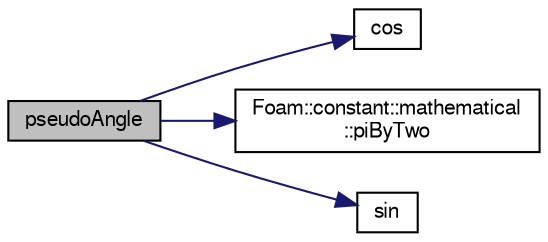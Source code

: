 digraph "pseudoAngle"
{
  bgcolor="transparent";
  edge [fontname="FreeSans",fontsize="10",labelfontname="FreeSans",labelfontsize="10"];
  node [fontname="FreeSans",fontsize="10",shape=record];
  rankdir="LR";
  Node128797 [label="pseudoAngle",height=0.2,width=0.4,color="black", fillcolor="grey75", style="filled", fontcolor="black"];
  Node128797 -> Node128798 [color="midnightblue",fontsize="10",style="solid",fontname="FreeSans"];
  Node128798 [label="cos",height=0.2,width=0.4,color="black",URL="$a21124.html#aebb41a148f7cf44b63e12f69e487e49f"];
  Node128797 -> Node128799 [color="midnightblue",fontsize="10",style="solid",fontname="FreeSans"];
  Node128799 [label="Foam::constant::mathematical\l::piByTwo",height=0.2,width=0.4,color="black",URL="$a21162.html#a63ba3cd9aa9e4a07b53a7c13ae0b7415"];
  Node128797 -> Node128800 [color="midnightblue",fontsize="10",style="solid",fontname="FreeSans"];
  Node128800 [label="sin",height=0.2,width=0.4,color="black",URL="$a21124.html#a4517d680df5510934705011b30dcefa6"];
}
